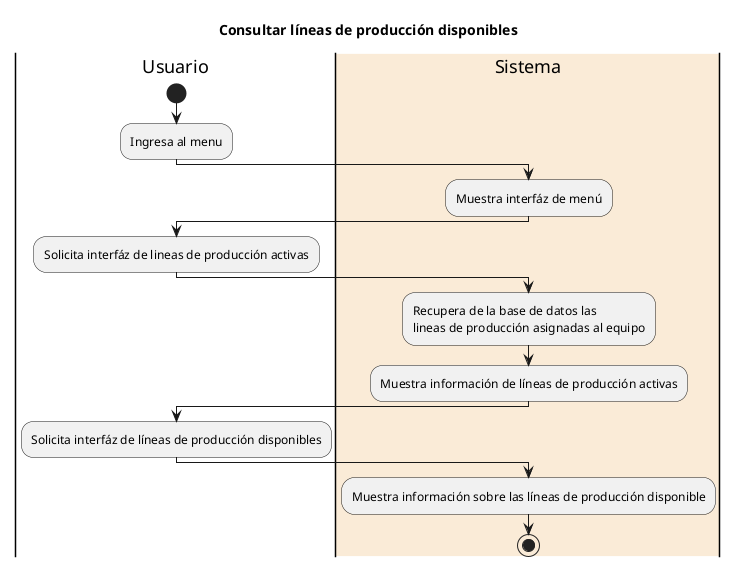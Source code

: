 @startuml Consultar líneas de producción disponibles
title Consultar líneas de producción disponibles

|Usuario|
start
:Ingresa al menu;

|#AntiqueWhite|Sistema|
:Muestra interfáz de menú;

|Usuario|
:Solicita interfáz de lineas de producción activas;

|Sistema|
:Recupera de la base de datos las \nlineas de producción asignadas al equipo;
:Muestra información de líneas de producción activas;

|Usuario|
:Solicita interfáz de líneas de producción disponibles;

|Sistema|
:Muestra información sobre las líneas de producción disponible;

stop


@enduml